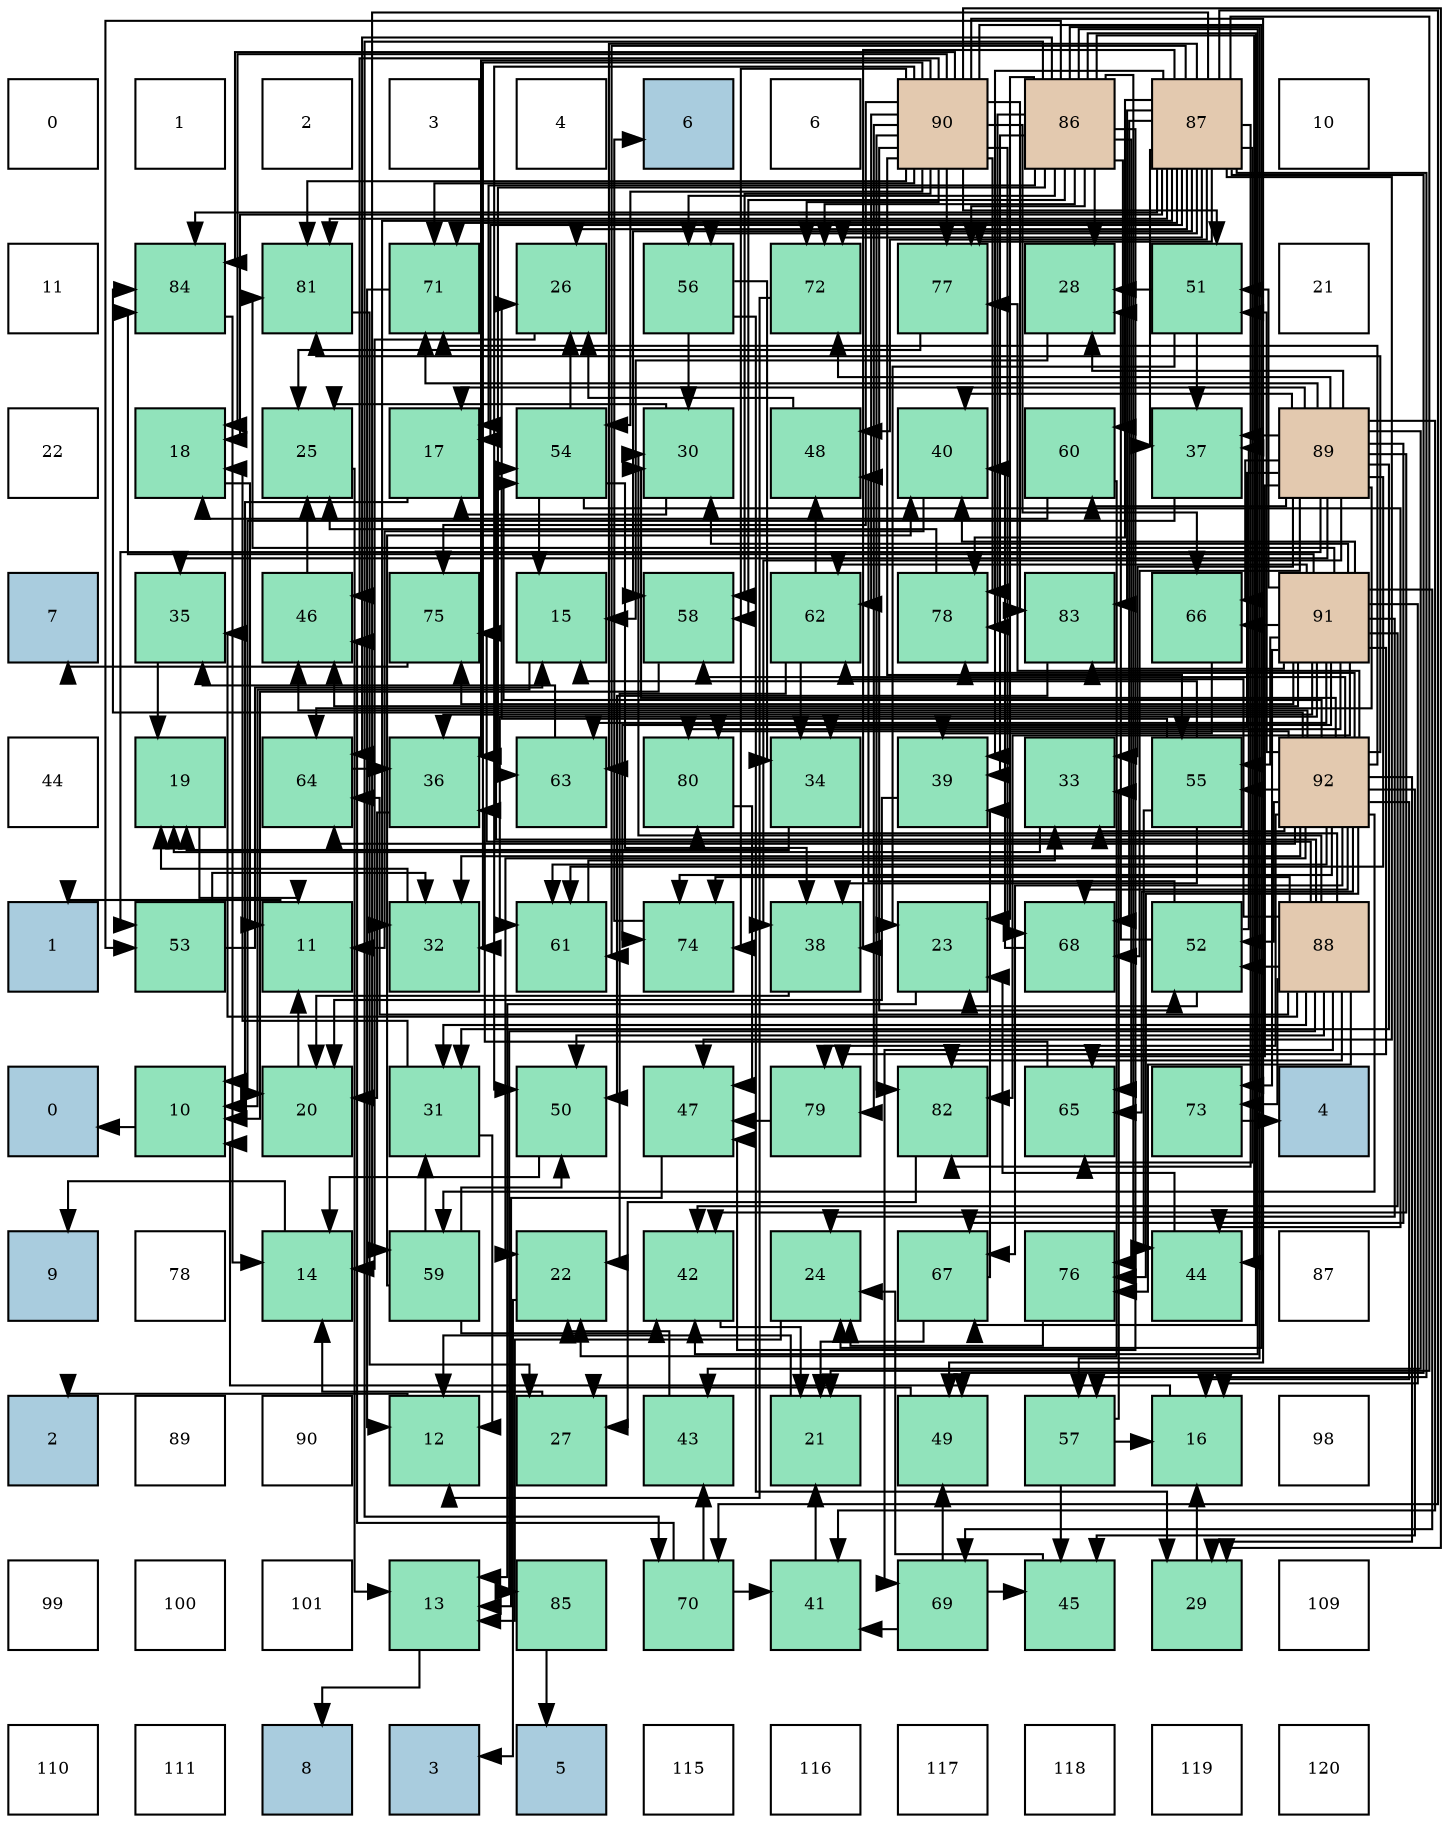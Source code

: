 digraph layout{
 rankdir=TB;
 splines=ortho;
 node [style=filled shape=square fixedsize=true width=0.6];
0[label="0", fontsize=8, fillcolor="#ffffff"];
1[label="1", fontsize=8, fillcolor="#ffffff"];
2[label="2", fontsize=8, fillcolor="#ffffff"];
3[label="3", fontsize=8, fillcolor="#ffffff"];
4[label="4", fontsize=8, fillcolor="#ffffff"];
5[label="6", fontsize=8, fillcolor="#a9ccde"];
6[label="6", fontsize=8, fillcolor="#ffffff"];
7[label="90", fontsize=8, fillcolor="#e3c9af"];
8[label="86", fontsize=8, fillcolor="#e3c9af"];
9[label="87", fontsize=8, fillcolor="#e3c9af"];
10[label="10", fontsize=8, fillcolor="#ffffff"];
11[label="11", fontsize=8, fillcolor="#ffffff"];
12[label="84", fontsize=8, fillcolor="#91e3bb"];
13[label="81", fontsize=8, fillcolor="#91e3bb"];
14[label="71", fontsize=8, fillcolor="#91e3bb"];
15[label="26", fontsize=8, fillcolor="#91e3bb"];
16[label="56", fontsize=8, fillcolor="#91e3bb"];
17[label="72", fontsize=8, fillcolor="#91e3bb"];
18[label="77", fontsize=8, fillcolor="#91e3bb"];
19[label="28", fontsize=8, fillcolor="#91e3bb"];
20[label="51", fontsize=8, fillcolor="#91e3bb"];
21[label="21", fontsize=8, fillcolor="#ffffff"];
22[label="22", fontsize=8, fillcolor="#ffffff"];
23[label="18", fontsize=8, fillcolor="#91e3bb"];
24[label="25", fontsize=8, fillcolor="#91e3bb"];
25[label="17", fontsize=8, fillcolor="#91e3bb"];
26[label="54", fontsize=8, fillcolor="#91e3bb"];
27[label="30", fontsize=8, fillcolor="#91e3bb"];
28[label="48", fontsize=8, fillcolor="#91e3bb"];
29[label="40", fontsize=8, fillcolor="#91e3bb"];
30[label="60", fontsize=8, fillcolor="#91e3bb"];
31[label="37", fontsize=8, fillcolor="#91e3bb"];
32[label="89", fontsize=8, fillcolor="#e3c9af"];
33[label="7", fontsize=8, fillcolor="#a9ccde"];
34[label="35", fontsize=8, fillcolor="#91e3bb"];
35[label="46", fontsize=8, fillcolor="#91e3bb"];
36[label="75", fontsize=8, fillcolor="#91e3bb"];
37[label="15", fontsize=8, fillcolor="#91e3bb"];
38[label="58", fontsize=8, fillcolor="#91e3bb"];
39[label="62", fontsize=8, fillcolor="#91e3bb"];
40[label="78", fontsize=8, fillcolor="#91e3bb"];
41[label="83", fontsize=8, fillcolor="#91e3bb"];
42[label="66", fontsize=8, fillcolor="#91e3bb"];
43[label="91", fontsize=8, fillcolor="#e3c9af"];
44[label="44", fontsize=8, fillcolor="#ffffff"];
45[label="19", fontsize=8, fillcolor="#91e3bb"];
46[label="64", fontsize=8, fillcolor="#91e3bb"];
47[label="36", fontsize=8, fillcolor="#91e3bb"];
48[label="63", fontsize=8, fillcolor="#91e3bb"];
49[label="80", fontsize=8, fillcolor="#91e3bb"];
50[label="34", fontsize=8, fillcolor="#91e3bb"];
51[label="39", fontsize=8, fillcolor="#91e3bb"];
52[label="33", fontsize=8, fillcolor="#91e3bb"];
53[label="55", fontsize=8, fillcolor="#91e3bb"];
54[label="92", fontsize=8, fillcolor="#e3c9af"];
55[label="1", fontsize=8, fillcolor="#a9ccde"];
56[label="53", fontsize=8, fillcolor="#91e3bb"];
57[label="11", fontsize=8, fillcolor="#91e3bb"];
58[label="32", fontsize=8, fillcolor="#91e3bb"];
59[label="61", fontsize=8, fillcolor="#91e3bb"];
60[label="74", fontsize=8, fillcolor="#91e3bb"];
61[label="38", fontsize=8, fillcolor="#91e3bb"];
62[label="23", fontsize=8, fillcolor="#91e3bb"];
63[label="68", fontsize=8, fillcolor="#91e3bb"];
64[label="52", fontsize=8, fillcolor="#91e3bb"];
65[label="88", fontsize=8, fillcolor="#e3c9af"];
66[label="0", fontsize=8, fillcolor="#a9ccde"];
67[label="10", fontsize=8, fillcolor="#91e3bb"];
68[label="20", fontsize=8, fillcolor="#91e3bb"];
69[label="31", fontsize=8, fillcolor="#91e3bb"];
70[label="50", fontsize=8, fillcolor="#91e3bb"];
71[label="47", fontsize=8, fillcolor="#91e3bb"];
72[label="79", fontsize=8, fillcolor="#91e3bb"];
73[label="82", fontsize=8, fillcolor="#91e3bb"];
74[label="65", fontsize=8, fillcolor="#91e3bb"];
75[label="73", fontsize=8, fillcolor="#91e3bb"];
76[label="4", fontsize=8, fillcolor="#a9ccde"];
77[label="9", fontsize=8, fillcolor="#a9ccde"];
78[label="78", fontsize=8, fillcolor="#ffffff"];
79[label="14", fontsize=8, fillcolor="#91e3bb"];
80[label="59", fontsize=8, fillcolor="#91e3bb"];
81[label="22", fontsize=8, fillcolor="#91e3bb"];
82[label="42", fontsize=8, fillcolor="#91e3bb"];
83[label="24", fontsize=8, fillcolor="#91e3bb"];
84[label="67", fontsize=8, fillcolor="#91e3bb"];
85[label="76", fontsize=8, fillcolor="#91e3bb"];
86[label="44", fontsize=8, fillcolor="#91e3bb"];
87[label="87", fontsize=8, fillcolor="#ffffff"];
88[label="2", fontsize=8, fillcolor="#a9ccde"];
89[label="89", fontsize=8, fillcolor="#ffffff"];
90[label="90", fontsize=8, fillcolor="#ffffff"];
91[label="12", fontsize=8, fillcolor="#91e3bb"];
92[label="27", fontsize=8, fillcolor="#91e3bb"];
93[label="43", fontsize=8, fillcolor="#91e3bb"];
94[label="21", fontsize=8, fillcolor="#91e3bb"];
95[label="49", fontsize=8, fillcolor="#91e3bb"];
96[label="57", fontsize=8, fillcolor="#91e3bb"];
97[label="16", fontsize=8, fillcolor="#91e3bb"];
98[label="98", fontsize=8, fillcolor="#ffffff"];
99[label="99", fontsize=8, fillcolor="#ffffff"];
100[label="100", fontsize=8, fillcolor="#ffffff"];
101[label="101", fontsize=8, fillcolor="#ffffff"];
102[label="13", fontsize=8, fillcolor="#91e3bb"];
103[label="85", fontsize=8, fillcolor="#91e3bb"];
104[label="70", fontsize=8, fillcolor="#91e3bb"];
105[label="41", fontsize=8, fillcolor="#91e3bb"];
106[label="69", fontsize=8, fillcolor="#91e3bb"];
107[label="45", fontsize=8, fillcolor="#91e3bb"];
108[label="29", fontsize=8, fillcolor="#91e3bb"];
109[label="109", fontsize=8, fillcolor="#ffffff"];
110[label="110", fontsize=8, fillcolor="#ffffff"];
111[label="111", fontsize=8, fillcolor="#ffffff"];
112[label="8", fontsize=8, fillcolor="#a9ccde"];
113[label="3", fontsize=8, fillcolor="#a9ccde"];
114[label="5", fontsize=8, fillcolor="#a9ccde"];
115[label="115", fontsize=8, fillcolor="#ffffff"];
116[label="116", fontsize=8, fillcolor="#ffffff"];
117[label="117", fontsize=8, fillcolor="#ffffff"];
118[label="118", fontsize=8, fillcolor="#ffffff"];
119[label="119", fontsize=8, fillcolor="#ffffff"];
120[label="120", fontsize=8, fillcolor="#ffffff"];
edge [constraint=false, style=vis];67 -> 66;
57 -> 55;
91 -> 88;
102 -> 112;
79 -> 77;
37 -> 67;
97 -> 67;
25 -> 67;
23 -> 57;
45 -> 57;
68 -> 57;
94 -> 91;
81 -> 113;
62 -> 102;
83 -> 102;
24 -> 102;
15 -> 79;
92 -> 79;
19 -> 37;
108 -> 97;
27 -> 25;
27 -> 24;
69 -> 91;
69 -> 23;
58 -> 45;
52 -> 45;
50 -> 45;
34 -> 45;
47 -> 68;
31 -> 68;
61 -> 68;
51 -> 68;
29 -> 57;
105 -> 94;
82 -> 94;
93 -> 81;
86 -> 62;
107 -> 83;
35 -> 24;
71 -> 102;
28 -> 15;
95 -> 92;
70 -> 79;
20 -> 62;
20 -> 19;
20 -> 31;
64 -> 62;
64 -> 19;
64 -> 31;
64 -> 28;
56 -> 37;
56 -> 58;
26 -> 37;
26 -> 15;
26 -> 61;
26 -> 86;
53 -> 37;
53 -> 15;
53 -> 61;
53 -> 86;
16 -> 108;
16 -> 27;
16 -> 50;
96 -> 97;
96 -> 52;
96 -> 107;
38 -> 67;
80 -> 69;
80 -> 29;
80 -> 82;
80 -> 70;
30 -> 23;
30 -> 81;
59 -> 52;
39 -> 81;
39 -> 50;
39 -> 28;
48 -> 34;
46 -> 47;
74 -> 47;
42 -> 51;
84 -> 94;
84 -> 51;
63 -> 29;
106 -> 105;
106 -> 107;
106 -> 95;
104 -> 105;
104 -> 93;
104 -> 35;
14 -> 91;
17 -> 91;
75 -> 76;
60 -> 5;
36 -> 33;
85 -> 83;
18 -> 24;
40 -> 24;
72 -> 71;
49 -> 71;
13 -> 92;
73 -> 92;
41 -> 70;
12 -> 79;
103 -> 114;
8 -> 25;
8 -> 62;
8 -> 19;
8 -> 51;
8 -> 82;
8 -> 86;
8 -> 71;
8 -> 56;
8 -> 16;
8 -> 96;
8 -> 38;
8 -> 30;
8 -> 48;
8 -> 46;
8 -> 74;
8 -> 84;
8 -> 104;
8 -> 17;
8 -> 85;
8 -> 18;
8 -> 40;
9 -> 25;
9 -> 23;
9 -> 94;
9 -> 15;
9 -> 58;
9 -> 31;
9 -> 61;
9 -> 51;
9 -> 71;
9 -> 28;
9 -> 95;
9 -> 16;
9 -> 96;
9 -> 38;
9 -> 80;
9 -> 59;
9 -> 48;
9 -> 74;
9 -> 63;
9 -> 104;
9 -> 14;
9 -> 17;
9 -> 18;
9 -> 40;
9 -> 13;
9 -> 73;
9 -> 41;
9 -> 12;
65 -> 27;
65 -> 69;
65 -> 34;
65 -> 70;
65 -> 64;
65 -> 26;
65 -> 39;
65 -> 46;
65 -> 106;
65 -> 75;
65 -> 60;
65 -> 36;
65 -> 85;
65 -> 49;
65 -> 73;
65 -> 103;
32 -> 25;
32 -> 19;
32 -> 69;
32 -> 52;
32 -> 50;
32 -> 34;
32 -> 31;
32 -> 61;
32 -> 29;
32 -> 105;
32 -> 82;
32 -> 93;
32 -> 56;
32 -> 30;
32 -> 59;
32 -> 46;
32 -> 74;
32 -> 42;
32 -> 84;
32 -> 63;
32 -> 14;
32 -> 17;
7 -> 23;
7 -> 83;
7 -> 108;
7 -> 58;
7 -> 47;
7 -> 35;
7 -> 95;
7 -> 70;
7 -> 20;
7 -> 64;
7 -> 26;
7 -> 53;
7 -> 38;
7 -> 39;
7 -> 42;
7 -> 63;
7 -> 14;
7 -> 17;
7 -> 60;
7 -> 36;
7 -> 18;
7 -> 40;
7 -> 72;
7 -> 13;
7 -> 73;
7 -> 41;
7 -> 12;
43 -> 97;
43 -> 83;
43 -> 27;
43 -> 47;
43 -> 29;
43 -> 82;
43 -> 35;
43 -> 20;
43 -> 53;
43 -> 59;
43 -> 39;
43 -> 48;
43 -> 42;
43 -> 106;
43 -> 75;
43 -> 60;
43 -> 36;
43 -> 72;
43 -> 49;
43 -> 13;
43 -> 73;
43 -> 41;
43 -> 12;
54 -> 97;
54 -> 81;
54 -> 108;
54 -> 27;
54 -> 58;
54 -> 52;
54 -> 107;
54 -> 35;
54 -> 20;
54 -> 64;
54 -> 26;
54 -> 53;
54 -> 38;
54 -> 80;
54 -> 59;
54 -> 46;
54 -> 74;
54 -> 84;
54 -> 63;
54 -> 14;
54 -> 60;
54 -> 85;
54 -> 18;
54 -> 40;
54 -> 72;
54 -> 49;
54 -> 13;
54 -> 12;
edge [constraint=true, style=invis];
0 -> 11 -> 22 -> 33 -> 44 -> 55 -> 66 -> 77 -> 88 -> 99 -> 110;
1 -> 12 -> 23 -> 34 -> 45 -> 56 -> 67 -> 78 -> 89 -> 100 -> 111;
2 -> 13 -> 24 -> 35 -> 46 -> 57 -> 68 -> 79 -> 90 -> 101 -> 112;
3 -> 14 -> 25 -> 36 -> 47 -> 58 -> 69 -> 80 -> 91 -> 102 -> 113;
4 -> 15 -> 26 -> 37 -> 48 -> 59 -> 70 -> 81 -> 92 -> 103 -> 114;
5 -> 16 -> 27 -> 38 -> 49 -> 60 -> 71 -> 82 -> 93 -> 104 -> 115;
6 -> 17 -> 28 -> 39 -> 50 -> 61 -> 72 -> 83 -> 94 -> 105 -> 116;
7 -> 18 -> 29 -> 40 -> 51 -> 62 -> 73 -> 84 -> 95 -> 106 -> 117;
8 -> 19 -> 30 -> 41 -> 52 -> 63 -> 74 -> 85 -> 96 -> 107 -> 118;
9 -> 20 -> 31 -> 42 -> 53 -> 64 -> 75 -> 86 -> 97 -> 108 -> 119;
10 -> 21 -> 32 -> 43 -> 54 -> 65 -> 76 -> 87 -> 98 -> 109 -> 120;
rank = same {0 -> 1 -> 2 -> 3 -> 4 -> 5 -> 6 -> 7 -> 8 -> 9 -> 10};
rank = same {11 -> 12 -> 13 -> 14 -> 15 -> 16 -> 17 -> 18 -> 19 -> 20 -> 21};
rank = same {22 -> 23 -> 24 -> 25 -> 26 -> 27 -> 28 -> 29 -> 30 -> 31 -> 32};
rank = same {33 -> 34 -> 35 -> 36 -> 37 -> 38 -> 39 -> 40 -> 41 -> 42 -> 43};
rank = same {44 -> 45 -> 46 -> 47 -> 48 -> 49 -> 50 -> 51 -> 52 -> 53 -> 54};
rank = same {55 -> 56 -> 57 -> 58 -> 59 -> 60 -> 61 -> 62 -> 63 -> 64 -> 65};
rank = same {66 -> 67 -> 68 -> 69 -> 70 -> 71 -> 72 -> 73 -> 74 -> 75 -> 76};
rank = same {77 -> 78 -> 79 -> 80 -> 81 -> 82 -> 83 -> 84 -> 85 -> 86 -> 87};
rank = same {88 -> 89 -> 90 -> 91 -> 92 -> 93 -> 94 -> 95 -> 96 -> 97 -> 98};
rank = same {99 -> 100 -> 101 -> 102 -> 103 -> 104 -> 105 -> 106 -> 107 -> 108 -> 109};
rank = same {110 -> 111 -> 112 -> 113 -> 114 -> 115 -> 116 -> 117 -> 118 -> 119 -> 120};
}